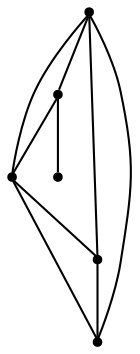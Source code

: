 graph {
  node [shape=point,comment="{\"directed\":false,\"doi\":\"10.1007/978-3-319-50106-2_10\",\"figure\":\"3 (2)\"}"]

  v0 [pos="864.1418606200228,354.4508497333397"]
  v1 [pos="914.0289137507677,462.0978540454795"]
  v2 [pos="887.7747186169106,275.69539762019144"]
  v3 [pos="830.0155783462094,433.2166030439055"]
  v4 [pos="803.761383212352,462.0978540454795"]
  v5 [pos="782.7580016698992,462.0978540454795"]

  v1 -- v5 [id="-2",pos="914.0289137507677,462.0978540454795 927.1560113176964,553.9842806593433 927.1560113176964,553.9842806593433 927.1560113176964,553.9842806593433 780.132594874197,553.9842806593433 780.132594874197,553.9842806593433 780.132594874197,553.9842806593433 782.7580016698992,462.0978540454795 782.7580016698992,462.0978540454795 782.7580016698992,462.0978540454795"]
  v5 -- v2 [id="-4",pos="782.7580016698992,462.0978540454795 780.132594874197,207.4331775924859 780.132594874197,207.4331775924859 780.132594874197,207.4331775924859 927.1560113176964,207.4331775924859 927.1560113176964,207.4331775924859 927.1560113176964,207.4331775924859 887.7747186169106,275.69539762019144 887.7747186169106,275.69539762019144 887.7747186169106,275.69539762019144"]
  v5 -- v0 [id="-5",pos="782.7580016698992,462.0978540454795 785.3834720540191,354.4508497333397 785.3834720540191,354.4508497333397 785.3834720540191,354.4508497333397 864.1418606200228,354.4508497333397 864.1418606200228,354.4508497333397 864.1418606200228,354.4508497333397"]
  v2 -- v1 [id="-6",pos="887.7747186169106,275.69539762019144 914.0289137507677,462.0978540454795 914.0289137507677,462.0978540454795 914.0289137507677,462.0978540454795"]
  v3 -- v4 [id="-12",pos="830.0155783462094,433.2166030439055 803.761383212352,462.0978540454795 803.761383212352,462.0978540454795 803.761383212352,462.0978540454795"]
  v3 -- v1 [id="-19",pos="830.0155783462094,433.2166030439055 858.8951802757688,569.7364647893531 858.8951802757688,569.7364647893531 858.8951802757688,569.7364647893531 869.3968710469952,569.7364647893531 869.3968710469952,569.7364647893531 869.3968710469952,569.7364647893531 914.0289137507677,462.0978540454795 914.0289137507677,462.0978540454795 914.0289137507677,462.0978540454795"]
  v2 -- v0 [id="-20",pos="887.7747186169106,275.69539762019144 864.1418606200228,354.4508497333397 864.1418606200228,354.4508497333397 864.1418606200228,354.4508497333397"]
  v0 -- v1 [id="-25",pos="864.1418606200228,354.4508497333397 914.0289137507677,462.0978540454795 914.0289137507677,462.0978540454795 914.0289137507677,462.0978540454795"]
  v0 -- v3 [id="-26",pos="864.1418606200228,354.4508497333397 830.0155783462094,433.2166030439055 830.0155783462094,433.2166030439055 830.0155783462094,433.2166030439055"]
}